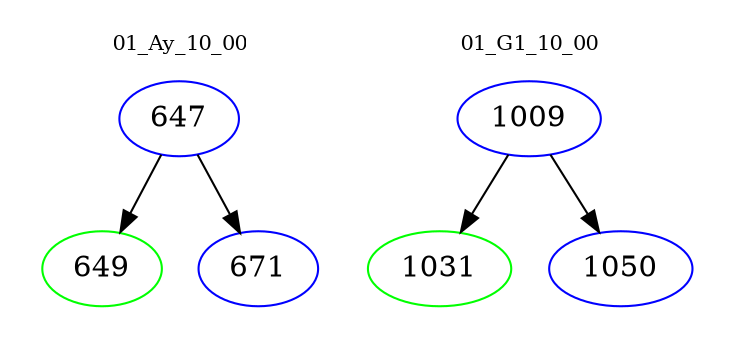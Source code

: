 digraph{
subgraph cluster_0 {
color = white
label = "01_Ay_10_00";
fontsize=10;
T0_647 [label="647", color="blue"]
T0_647 -> T0_649 [color="black"]
T0_649 [label="649", color="green"]
T0_647 -> T0_671 [color="black"]
T0_671 [label="671", color="blue"]
}
subgraph cluster_1 {
color = white
label = "01_G1_10_00";
fontsize=10;
T1_1009 [label="1009", color="blue"]
T1_1009 -> T1_1031 [color="black"]
T1_1031 [label="1031", color="green"]
T1_1009 -> T1_1050 [color="black"]
T1_1050 [label="1050", color="blue"]
}
}
